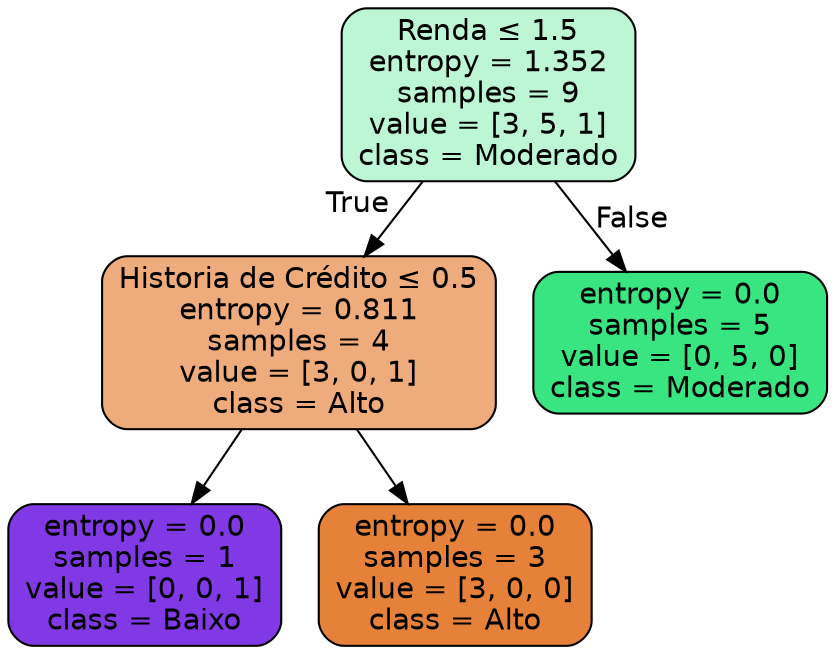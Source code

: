 digraph Tree {
node [shape=box, style="filled, rounded", color="black", fontname="helvetica"] ;
edge [fontname="helvetica"] ;
0 [label=<Renda &le; 1.5<br/>entropy = 1.352<br/>samples = 9<br/>value = [3, 5, 1]<br/>class = Moderado>, fillcolor="#bdf6d5"] ;
1 [label=<Historia de Crédito &le; 0.5<br/>entropy = 0.811<br/>samples = 4<br/>value = [3, 0, 1]<br/>class = Alto>, fillcolor="#eeab7b"] ;
0 -> 1 [labeldistance=2.5, labelangle=45, headlabel="True"] ;
2 [label=<entropy = 0.0<br/>samples = 1<br/>value = [0, 0, 1]<br/>class = Baixo>, fillcolor="#8139e5"] ;
1 -> 2 ;
3 [label=<entropy = 0.0<br/>samples = 3<br/>value = [3, 0, 0]<br/>class = Alto>, fillcolor="#e58139"] ;
1 -> 3 ;
4 [label=<entropy = 0.0<br/>samples = 5<br/>value = [0, 5, 0]<br/>class = Moderado>, fillcolor="#39e581"] ;
0 -> 4 [labeldistance=2.5, labelangle=-45, headlabel="False"] ;
}